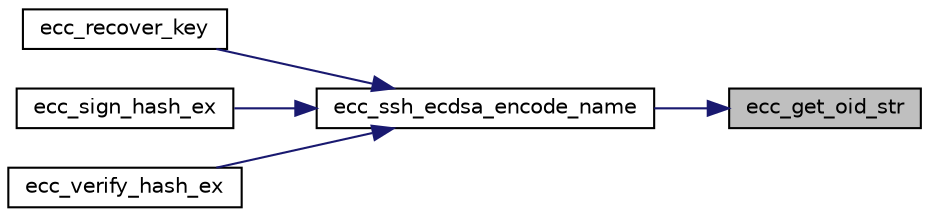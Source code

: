 digraph "ecc_get_oid_str"
{
 // LATEX_PDF_SIZE
  edge [fontname="Helvetica",fontsize="10",labelfontname="Helvetica",labelfontsize="10"];
  node [fontname="Helvetica",fontsize="10",shape=record];
  rankdir="RL";
  Node2 [label="ecc_get_oid_str",height=0.2,width=0.4,color="black", fillcolor="grey75", style="filled", fontcolor="black",tooltip="Extract OID as a string from ECC key."];
  Node2 -> Node3 [dir="back",color="midnightblue",fontsize="10",style="solid"];
  Node3 [label="ecc_ssh_ecdsa_encode_name",height=0.2,width=0.4,color="black", fillcolor="white", style="filled",URL="$ecc__ssh__ecdsa__encode__name_8c.html#a5921e9a5a19d09bc948281baf09ea128",tooltip="Curve/OID to SSH+ECDSA name string mapping."];
  Node3 -> Node4 [dir="back",color="midnightblue",fontsize="10",style="solid"];
  Node4 [label="ecc_recover_key",height=0.2,width=0.4,color="black", fillcolor="white", style="filled",URL="$ecc__recover__key_8c.html#a42d1c0f03dd10a8ea98836bab2c1e6c6",tooltip="Recover ECC public key from signature and hash."];
  Node3 -> Node5 [dir="back",color="midnightblue",fontsize="10",style="solid"];
  Node5 [label="ecc_sign_hash_ex",height=0.2,width=0.4,color="black", fillcolor="white", style="filled",URL="$ecc__sign__hash_8c.html#a96afaf55b03386145e3061fc42a9636b",tooltip="Sign a message digest."];
  Node3 -> Node6 [dir="back",color="midnightblue",fontsize="10",style="solid"];
  Node6 [label="ecc_verify_hash_ex",height=0.2,width=0.4,color="black", fillcolor="white", style="filled",URL="$ecc__verify__hash_8c.html#a6c4f6d0c99e8dbcff4e1064179f20214",tooltip="Verify an ECC signature in RFC7518 format."];
}
